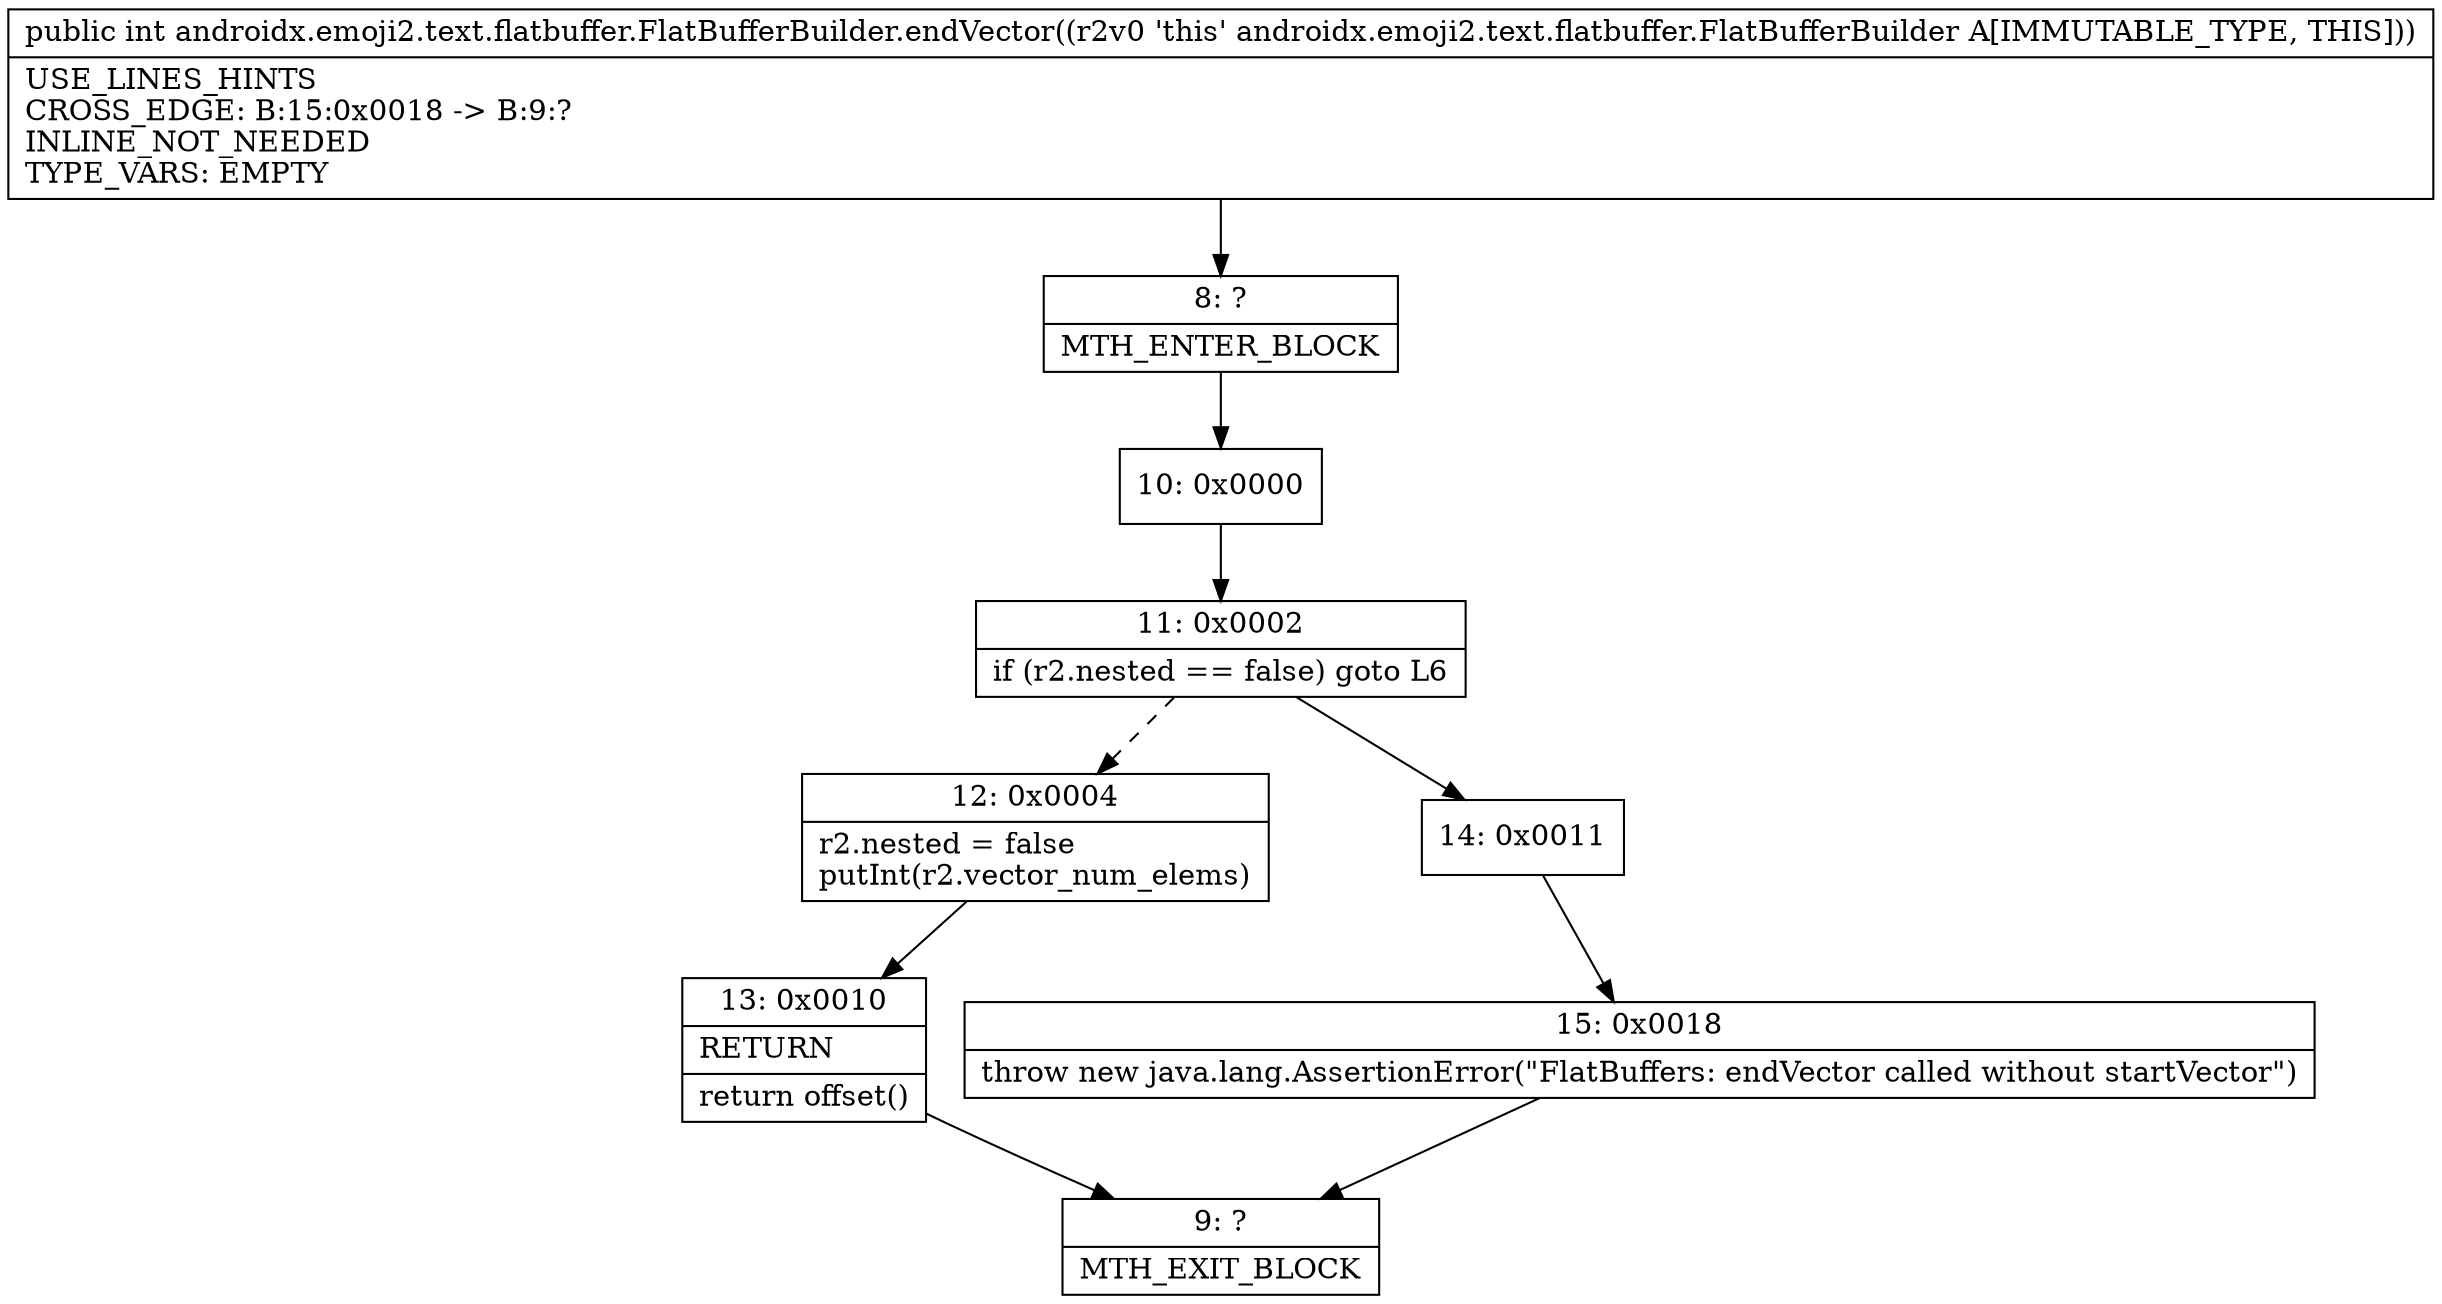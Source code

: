 digraph "CFG forandroidx.emoji2.text.flatbuffer.FlatBufferBuilder.endVector()I" {
Node_8 [shape=record,label="{8\:\ ?|MTH_ENTER_BLOCK\l}"];
Node_10 [shape=record,label="{10\:\ 0x0000}"];
Node_11 [shape=record,label="{11\:\ 0x0002|if (r2.nested == false) goto L6\l}"];
Node_12 [shape=record,label="{12\:\ 0x0004|r2.nested = false\lputInt(r2.vector_num_elems)\l}"];
Node_13 [shape=record,label="{13\:\ 0x0010|RETURN\l|return offset()\l}"];
Node_9 [shape=record,label="{9\:\ ?|MTH_EXIT_BLOCK\l}"];
Node_14 [shape=record,label="{14\:\ 0x0011}"];
Node_15 [shape=record,label="{15\:\ 0x0018|throw new java.lang.AssertionError(\"FlatBuffers: endVector called without startVector\")\l}"];
MethodNode[shape=record,label="{public int androidx.emoji2.text.flatbuffer.FlatBufferBuilder.endVector((r2v0 'this' androidx.emoji2.text.flatbuffer.FlatBufferBuilder A[IMMUTABLE_TYPE, THIS]))  | USE_LINES_HINTS\lCROSS_EDGE: B:15:0x0018 \-\> B:9:?\lINLINE_NOT_NEEDED\lTYPE_VARS: EMPTY\l}"];
MethodNode -> Node_8;Node_8 -> Node_10;
Node_10 -> Node_11;
Node_11 -> Node_12[style=dashed];
Node_11 -> Node_14;
Node_12 -> Node_13;
Node_13 -> Node_9;
Node_14 -> Node_15;
Node_15 -> Node_9;
}


